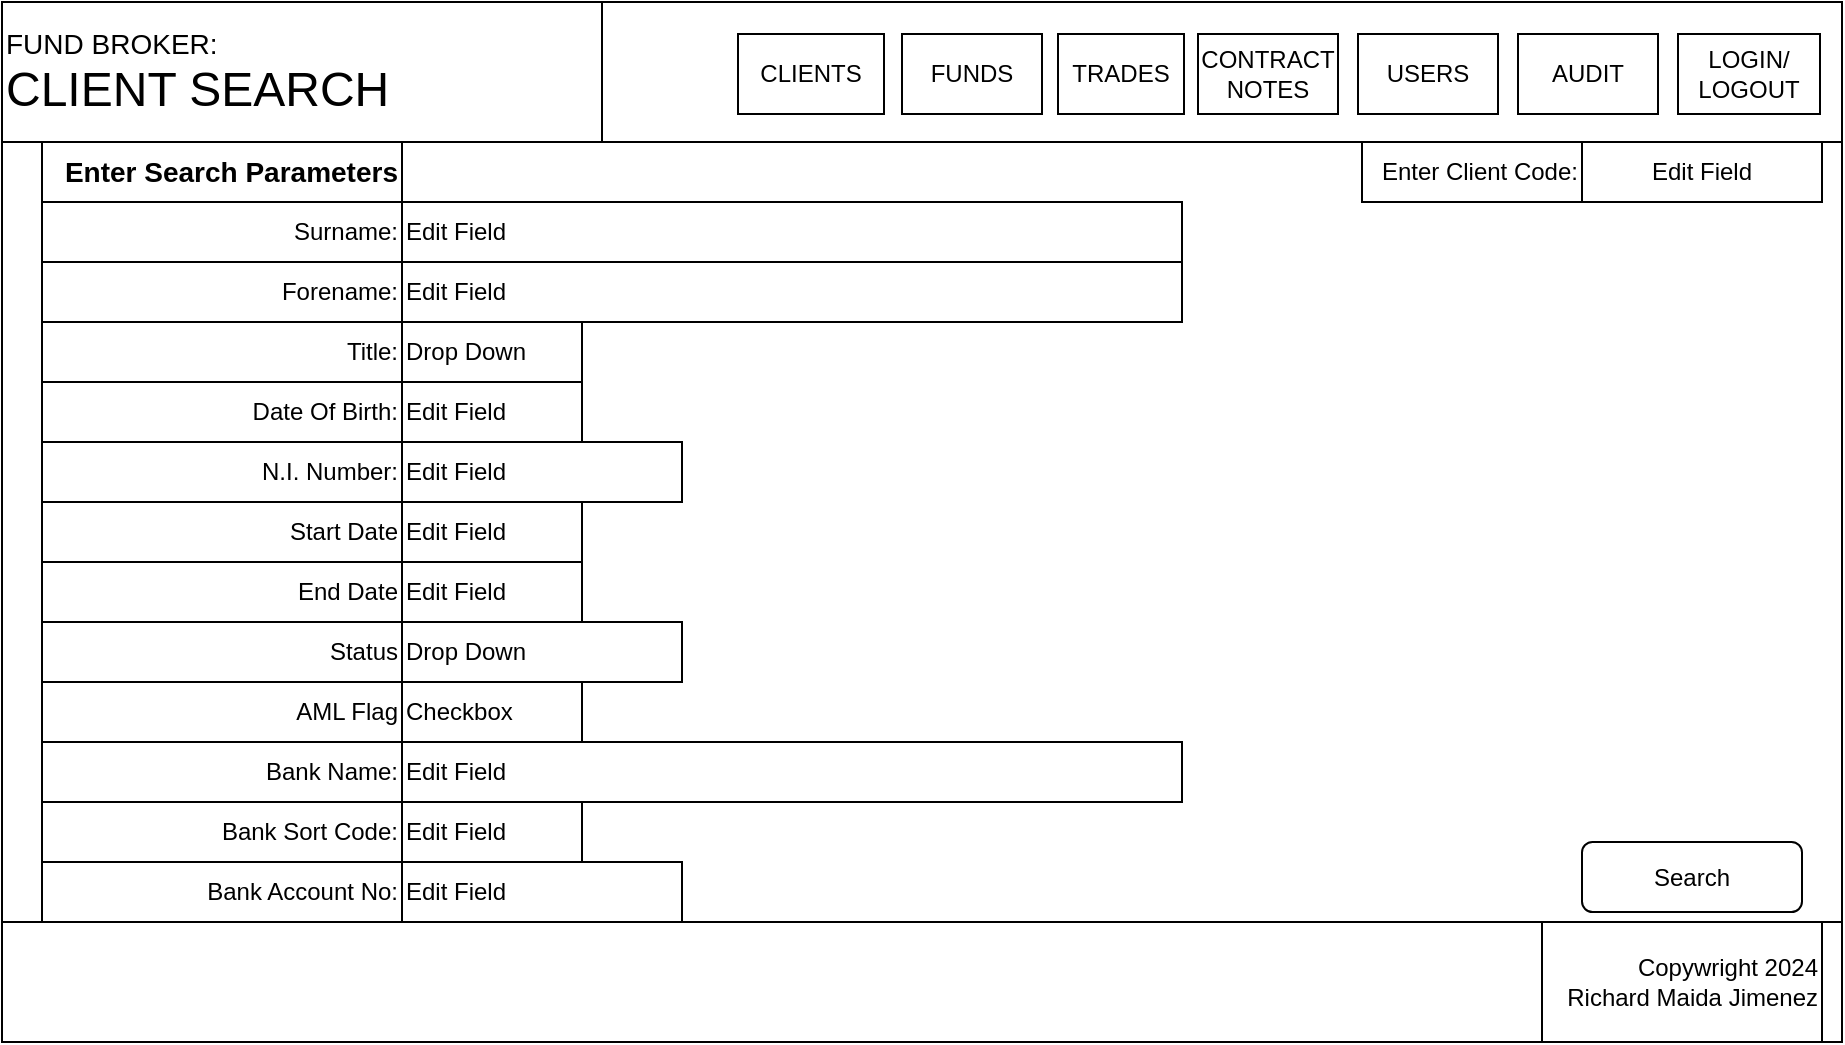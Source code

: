 <mxfile version="25.0.1">
  <diagram name="Page-1" id="ACE_YkRk9gRsmOF9oO3W">
    <mxGraphModel dx="1404" dy="814" grid="1" gridSize="10" guides="1" tooltips="1" connect="1" arrows="1" fold="1" page="1" pageScale="1" pageWidth="1100" pageHeight="850" math="0" shadow="0">
      <root>
        <mxCell id="0" />
        <mxCell id="1" parent="0" />
        <mxCell id="u0GYLq39sxuuFqXlyobT-2" value="&lt;span style=&quot;color: rgba(0, 0, 0, 0); font-family: monospace; font-size: 0px; text-align: start; text-wrap: nowrap;&quot;&gt;%3CmxGraphModel%3E%3Croot%3E%3CmxCell%20id%3D%220%22%2F%3E%3CmxCell%20id%3D%221%22%20parent%3D%220%22%2F%3E%3CmxCell%20id%3D%222%22%20value%3D%22Edit%20Field%22%20style%3D%22rounded%3D0%3BwhiteSpace%3Dwrap%3Bhtml%3D1%3Balign%3Dleft%3B%22%20vertex%3D%221%22%20parent%3D%221%22%3E%3CmxGeometry%20x%3D%22280%22%20y%3D%22210%22%20width%3D%22390%22%20height%3D%2230%22%20as%3D%22geometry%22%2F%3E%3C%2FmxCell%3E%3C%2Froot%3E%3C%2FmxGraphModel%3E&lt;/span&gt;" style="rounded=0;whiteSpace=wrap;html=1;" parent="1" vertex="1">
          <mxGeometry x="80" y="80" width="920" height="520" as="geometry" />
        </mxCell>
        <mxCell id="u0GYLq39sxuuFqXlyobT-3" value="" style="rounded=0;whiteSpace=wrap;html=1;align=left;" parent="1" vertex="1">
          <mxGeometry x="80" y="80" width="920" height="70" as="geometry" />
        </mxCell>
        <mxCell id="u0GYLq39sxuuFqXlyobT-8" value="" style="rounded=0;whiteSpace=wrap;html=1;align=right;" parent="1" vertex="1">
          <mxGeometry x="80" y="540" width="920" height="60" as="geometry" />
        </mxCell>
        <mxCell id="u0GYLq39sxuuFqXlyobT-9" value="&lt;span style=&quot;&quot;&gt;Copywright 2024&lt;/span&gt;&lt;div style=&quot;&quot;&gt;&amp;nbsp;Richard Maida Jimenez&lt;/div&gt;" style="rounded=0;whiteSpace=wrap;html=1;align=right;" parent="1" vertex="1">
          <mxGeometry x="850" y="540" width="140" height="60" as="geometry" />
        </mxCell>
        <mxCell id="u0GYLq39sxuuFqXlyobT-13" value="&lt;font style=&quot;font-size: 14px;&quot;&gt;FUND BROKER:&lt;/font&gt;&lt;div&gt;&lt;font style=&quot;font-size: 24px;&quot;&gt;CLIENT SEARCH&lt;/font&gt;&lt;/div&gt;" style="rounded=0;whiteSpace=wrap;html=1;align=left;" parent="1" vertex="1">
          <mxGeometry x="80" y="80" width="300" height="70" as="geometry" />
        </mxCell>
        <mxCell id="u0GYLq39sxuuFqXlyobT-15" value="Enter Client Code:" style="rounded=0;whiteSpace=wrap;html=1;align=right;" parent="1" vertex="1">
          <mxGeometry x="760" y="150" width="110" height="30" as="geometry" />
        </mxCell>
        <mxCell id="u0GYLq39sxuuFqXlyobT-16" value="&lt;div style=&quot;&quot;&gt;&lt;b style=&quot;background-color: initial;&quot;&gt;&lt;font style=&quot;font-size: 14px;&quot;&gt;Enter Search Parameters&lt;/font&gt;&lt;/b&gt;&lt;/div&gt;" style="rounded=0;whiteSpace=wrap;html=1;align=right;" parent="1" vertex="1">
          <mxGeometry x="100" y="150" width="180" height="30" as="geometry" />
        </mxCell>
        <mxCell id="u0GYLq39sxuuFqXlyobT-18" value="Edit Field" style="rounded=0;whiteSpace=wrap;html=1;" parent="1" vertex="1">
          <mxGeometry x="870" y="150" width="120" height="30" as="geometry" />
        </mxCell>
        <mxCell id="u0GYLq39sxuuFqXlyobT-21" value="Surname:" style="rounded=0;whiteSpace=wrap;html=1;align=right;" parent="1" vertex="1">
          <mxGeometry x="100" y="180" width="180" height="30" as="geometry" />
        </mxCell>
        <mxCell id="u0GYLq39sxuuFqXlyobT-22" value="Forename:" style="rounded=0;whiteSpace=wrap;html=1;align=right;" parent="1" vertex="1">
          <mxGeometry x="100" y="210" width="180" height="30" as="geometry" />
        </mxCell>
        <mxCell id="u0GYLq39sxuuFqXlyobT-23" value="AML Flag" style="rounded=0;whiteSpace=wrap;html=1;align=right;" parent="1" vertex="1">
          <mxGeometry x="100" y="420" width="180" height="30" as="geometry" />
        </mxCell>
        <mxCell id="u0GYLq39sxuuFqXlyobT-24" value="Status" style="rounded=0;whiteSpace=wrap;html=1;align=right;" parent="1" vertex="1">
          <mxGeometry x="100" y="390" width="180" height="30" as="geometry" />
        </mxCell>
        <mxCell id="u0GYLq39sxuuFqXlyobT-25" value="Bank Account No:" style="rounded=0;whiteSpace=wrap;html=1;align=right;" parent="1" vertex="1">
          <mxGeometry x="100" y="510" width="180" height="30" as="geometry" />
        </mxCell>
        <mxCell id="u0GYLq39sxuuFqXlyobT-26" value="Bank Sort Code:" style="rounded=0;whiteSpace=wrap;html=1;align=right;" parent="1" vertex="1">
          <mxGeometry x="100" y="480" width="180" height="30" as="geometry" />
        </mxCell>
        <mxCell id="u0GYLq39sxuuFqXlyobT-27" value="Bank Name:" style="rounded=0;whiteSpace=wrap;html=1;align=right;" parent="1" vertex="1">
          <mxGeometry x="100" y="450" width="180" height="30" as="geometry" />
        </mxCell>
        <mxCell id="u0GYLq39sxuuFqXlyobT-28" value="End Date" style="rounded=0;whiteSpace=wrap;html=1;align=right;" parent="1" vertex="1">
          <mxGeometry x="100" y="360" width="180" height="30" as="geometry" />
        </mxCell>
        <mxCell id="u0GYLq39sxuuFqXlyobT-29" value="Start Date" style="rounded=0;whiteSpace=wrap;html=1;align=right;" parent="1" vertex="1">
          <mxGeometry x="100" y="330" width="180" height="30" as="geometry" />
        </mxCell>
        <mxCell id="u0GYLq39sxuuFqXlyobT-30" value="N.I. Number:" style="rounded=0;whiteSpace=wrap;html=1;align=right;" parent="1" vertex="1">
          <mxGeometry x="100" y="300" width="180" height="30" as="geometry" />
        </mxCell>
        <mxCell id="u0GYLq39sxuuFqXlyobT-31" value="Date Of Birth:" style="rounded=0;whiteSpace=wrap;html=1;align=right;" parent="1" vertex="1">
          <mxGeometry x="100" y="270" width="180" height="30" as="geometry" />
        </mxCell>
        <mxCell id="u0GYLq39sxuuFqXlyobT-32" value="Title:" style="rounded=0;whiteSpace=wrap;html=1;align=right;" parent="1" vertex="1">
          <mxGeometry x="100" y="240" width="180" height="30" as="geometry" />
        </mxCell>
        <mxCell id="u0GYLq39sxuuFqXlyobT-33" value="Edit Field" style="rounded=0;whiteSpace=wrap;html=1;align=left;" parent="1" vertex="1">
          <mxGeometry x="280" y="180" width="390" height="30" as="geometry" />
        </mxCell>
        <mxCell id="u0GYLq39sxuuFqXlyobT-34" value="Edit Field" style="rounded=0;whiteSpace=wrap;html=1;align=left;" parent="1" vertex="1">
          <mxGeometry x="280" y="210" width="390" height="30" as="geometry" />
        </mxCell>
        <mxCell id="u0GYLq39sxuuFqXlyobT-36" value="Drop Down" style="rounded=0;whiteSpace=wrap;html=1;align=left;" parent="1" vertex="1">
          <mxGeometry x="280" y="240" width="90" height="30" as="geometry" />
        </mxCell>
        <mxCell id="u0GYLq39sxuuFqXlyobT-39" value="Edit Field" style="rounded=0;whiteSpace=wrap;html=1;align=left;" parent="1" vertex="1">
          <mxGeometry x="280" y="330" width="90" height="30" as="geometry" />
        </mxCell>
        <mxCell id="u0GYLq39sxuuFqXlyobT-40" value="Drop Down" style="rounded=0;whiteSpace=wrap;html=1;align=left;" parent="1" vertex="1">
          <mxGeometry x="280" y="390" width="140" height="30" as="geometry" />
        </mxCell>
        <mxCell id="u0GYLq39sxuuFqXlyobT-41" value="Edit Field" style="rounded=0;whiteSpace=wrap;html=1;align=left;" parent="1" vertex="1">
          <mxGeometry x="280" y="360" width="90" height="30" as="geometry" />
        </mxCell>
        <mxCell id="u0GYLq39sxuuFqXlyobT-42" value="Edit Field" style="rounded=0;whiteSpace=wrap;html=1;align=left;" parent="1" vertex="1">
          <mxGeometry x="280" y="270" width="90" height="30" as="geometry" />
        </mxCell>
        <mxCell id="u0GYLq39sxuuFqXlyobT-44" value="Edit Field" style="rounded=0;whiteSpace=wrap;html=1;align=left;" parent="1" vertex="1">
          <mxGeometry x="280" y="300" width="140" height="30" as="geometry" />
        </mxCell>
        <mxCell id="u0GYLq39sxuuFqXlyobT-45" value="Checkbox" style="rounded=0;whiteSpace=wrap;html=1;align=left;" parent="1" vertex="1">
          <mxGeometry x="280" y="420" width="90" height="30" as="geometry" />
        </mxCell>
        <mxCell id="u0GYLq39sxuuFqXlyobT-46" value="Edit Field" style="rounded=0;whiteSpace=wrap;html=1;align=left;" parent="1" vertex="1">
          <mxGeometry x="280" y="450" width="390" height="30" as="geometry" />
        </mxCell>
        <mxCell id="u0GYLq39sxuuFqXlyobT-47" value="Edit Field" style="rounded=0;whiteSpace=wrap;html=1;align=left;" parent="1" vertex="1">
          <mxGeometry x="280" y="480" width="90" height="30" as="geometry" />
        </mxCell>
        <mxCell id="u0GYLq39sxuuFqXlyobT-49" value="Edit Field" style="rounded=0;whiteSpace=wrap;html=1;align=left;" parent="1" vertex="1">
          <mxGeometry x="280" y="510" width="140" height="30" as="geometry" />
        </mxCell>
        <mxCell id="u0GYLq39sxuuFqXlyobT-50" value="Search" style="rounded=1;whiteSpace=wrap;html=1;" parent="1" vertex="1">
          <mxGeometry x="870" y="500" width="110" height="35" as="geometry" />
        </mxCell>
        <mxCell id="9rog41KFuSrF66GenIp_-1" value="LOGIN/&lt;div&gt;LOGOUT&lt;/div&gt;" style="rounded=0;whiteSpace=wrap;html=1;" vertex="1" parent="1">
          <mxGeometry x="918" y="96" width="71" height="40" as="geometry" />
        </mxCell>
        <mxCell id="9rog41KFuSrF66GenIp_-2" value="CLIENTS" style="rounded=0;whiteSpace=wrap;html=1;" vertex="1" parent="1">
          <mxGeometry x="448" y="96" width="73" height="40" as="geometry" />
        </mxCell>
        <mxCell id="9rog41KFuSrF66GenIp_-3" value="FUNDS" style="rounded=0;whiteSpace=wrap;html=1;" vertex="1" parent="1">
          <mxGeometry x="530" y="96" width="70" height="40" as="geometry" />
        </mxCell>
        <mxCell id="9rog41KFuSrF66GenIp_-4" value="TRADES" style="rounded=0;whiteSpace=wrap;html=1;" vertex="1" parent="1">
          <mxGeometry x="608" y="96" width="63" height="40" as="geometry" />
        </mxCell>
        <mxCell id="9rog41KFuSrF66GenIp_-5" value="CONTRACT&lt;div&gt;NOTES&lt;/div&gt;" style="rounded=0;whiteSpace=wrap;html=1;" vertex="1" parent="1">
          <mxGeometry x="678" y="96" width="70" height="40" as="geometry" />
        </mxCell>
        <mxCell id="9rog41KFuSrF66GenIp_-6" value="USERS" style="rounded=0;whiteSpace=wrap;html=1;" vertex="1" parent="1">
          <mxGeometry x="758" y="96" width="70" height="40" as="geometry" />
        </mxCell>
        <mxCell id="9rog41KFuSrF66GenIp_-7" value="AUDIT" style="rounded=0;whiteSpace=wrap;html=1;" vertex="1" parent="1">
          <mxGeometry x="838" y="96" width="70" height="40" as="geometry" />
        </mxCell>
      </root>
    </mxGraphModel>
  </diagram>
</mxfile>

